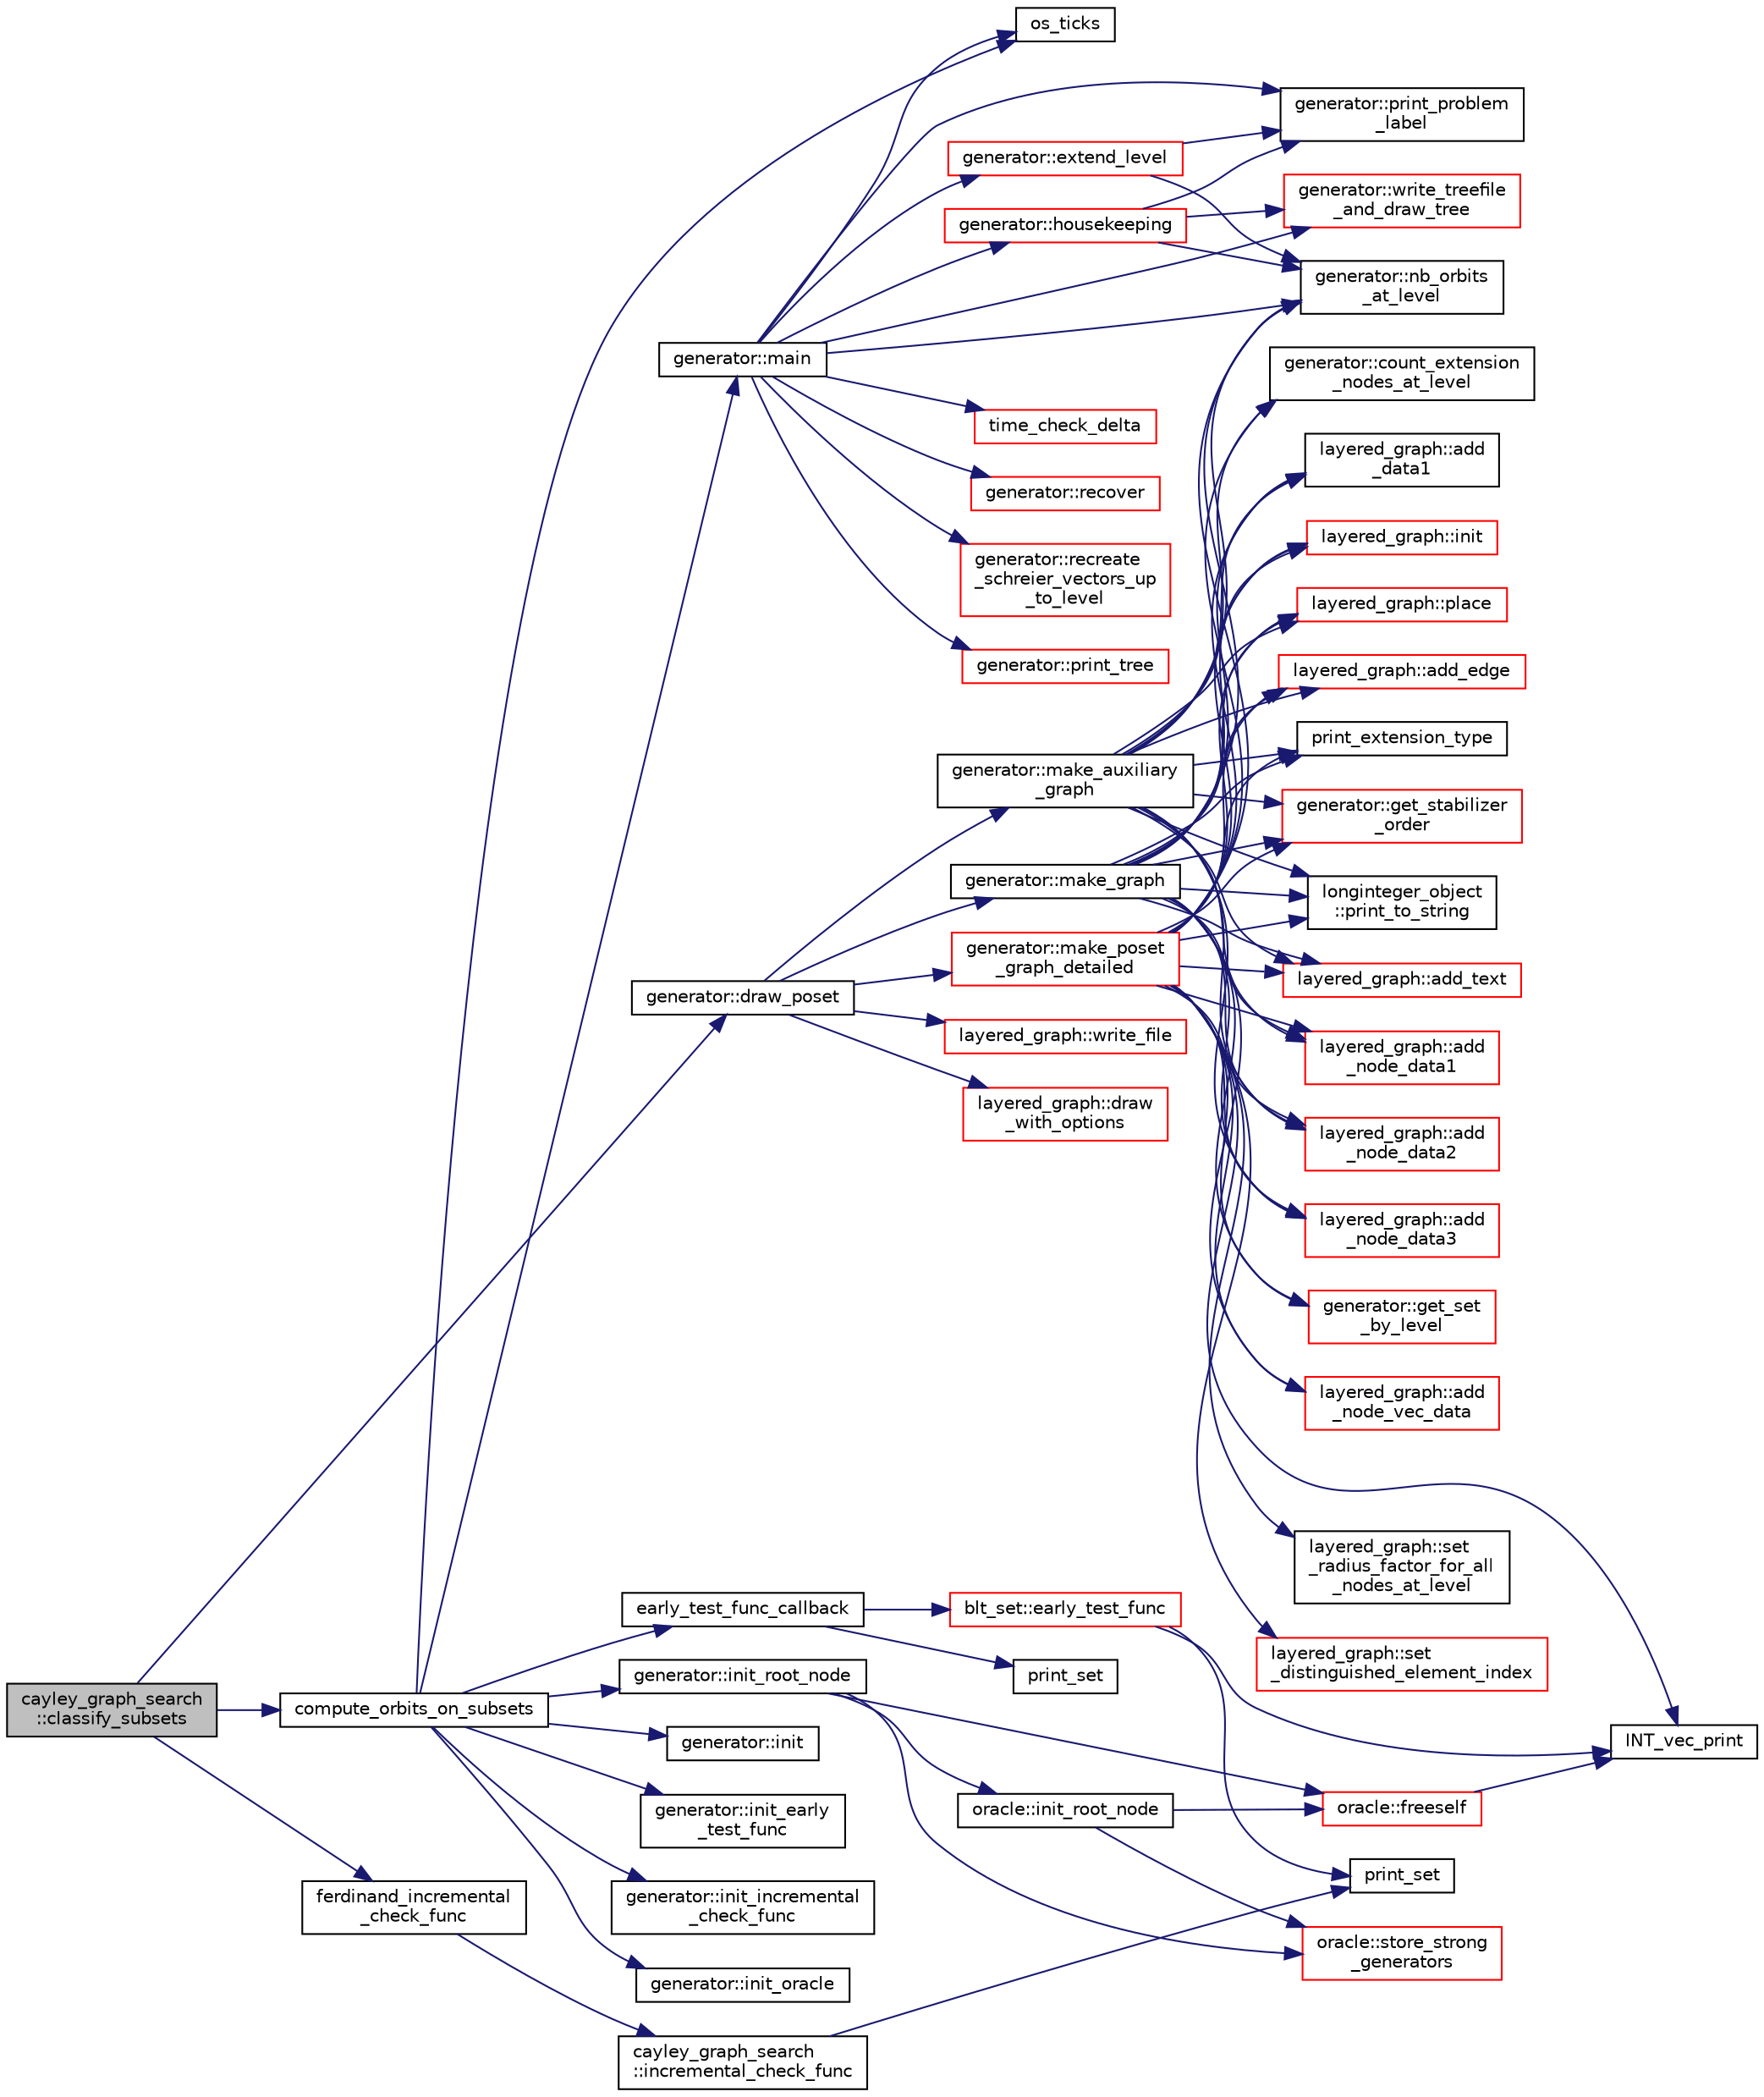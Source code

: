 digraph "cayley_graph_search::classify_subsets"
{
  edge [fontname="Helvetica",fontsize="10",labelfontname="Helvetica",labelfontsize="10"];
  node [fontname="Helvetica",fontsize="10",shape=record];
  rankdir="LR";
  Node0 [label="cayley_graph_search\l::classify_subsets",height=0.2,width=0.4,color="black", fillcolor="grey75", style="filled", fontcolor="black"];
  Node0 -> Node1 [color="midnightblue",fontsize="10",style="solid",fontname="Helvetica"];
  Node1 [label="compute_orbits_on_subsets",height=0.2,width=0.4,color="black", fillcolor="white", style="filled",URL="$da/d10/other_8h.html#af33697aede0480110b1227f727252637"];
  Node1 -> Node2 [color="midnightblue",fontsize="10",style="solid",fontname="Helvetica"];
  Node2 [label="os_ticks",height=0.2,width=0.4,color="black", fillcolor="white", style="filled",URL="$d5/db4/io__and__os_8h.html#a3da6d2b09e35d569adb7101dffcb5224"];
  Node1 -> Node3 [color="midnightblue",fontsize="10",style="solid",fontname="Helvetica"];
  Node3 [label="generator::init",height=0.2,width=0.4,color="black", fillcolor="white", style="filled",URL="$d7/d73/classgenerator.html#aeca1559b4172cae921620768bd62df47"];
  Node1 -> Node4 [color="midnightblue",fontsize="10",style="solid",fontname="Helvetica"];
  Node4 [label="early_test_func_callback",height=0.2,width=0.4,color="black", fillcolor="white", style="filled",URL="$d0/dd1/blt_8h.html#ac5b3d559ae4a7f04c7623f93300574ea"];
  Node4 -> Node5 [color="midnightblue",fontsize="10",style="solid",fontname="Helvetica"];
  Node5 [label="print_set",height=0.2,width=0.4,color="black", fillcolor="white", style="filled",URL="$d1/d45/blt__set2_8_c.html#a8c1a5fc71aea7ff31d181f0103196a24"];
  Node4 -> Node6 [color="midnightblue",fontsize="10",style="solid",fontname="Helvetica"];
  Node6 [label="blt_set::early_test_func",height=0.2,width=0.4,color="red", fillcolor="white", style="filled",URL="$d1/d3d/classblt__set.html#ae13ce00db0bbbf0a157ee02a3aaea3c7"];
  Node6 -> Node7 [color="midnightblue",fontsize="10",style="solid",fontname="Helvetica"];
  Node7 [label="print_set",height=0.2,width=0.4,color="black", fillcolor="white", style="filled",URL="$d0/dd1/blt_8h.html#a8c1a5fc71aea7ff31d181f0103196a24"];
  Node6 -> Node8 [color="midnightblue",fontsize="10",style="solid",fontname="Helvetica"];
  Node8 [label="INT_vec_print",height=0.2,width=0.4,color="black", fillcolor="white", style="filled",URL="$df/dbf/sajeeb_8_c.html#a79a5901af0b47dd0d694109543c027fe"];
  Node1 -> Node38 [color="midnightblue",fontsize="10",style="solid",fontname="Helvetica"];
  Node38 [label="generator::init_early\l_test_func",height=0.2,width=0.4,color="black", fillcolor="white", style="filled",URL="$d7/d73/classgenerator.html#a21668968b1375c408ccf4559a9240533"];
  Node1 -> Node39 [color="midnightblue",fontsize="10",style="solid",fontname="Helvetica"];
  Node39 [label="generator::init_incremental\l_check_func",height=0.2,width=0.4,color="black", fillcolor="white", style="filled",URL="$d7/d73/classgenerator.html#a2884579b5db297fec3f34bec9911bd70"];
  Node1 -> Node40 [color="midnightblue",fontsize="10",style="solid",fontname="Helvetica"];
  Node40 [label="generator::init_oracle",height=0.2,width=0.4,color="black", fillcolor="white", style="filled",URL="$d7/d73/classgenerator.html#aab9339b27020b22ae9655d4413a88e40"];
  Node1 -> Node41 [color="midnightblue",fontsize="10",style="solid",fontname="Helvetica"];
  Node41 [label="generator::init_root_node",height=0.2,width=0.4,color="black", fillcolor="white", style="filled",URL="$d7/d73/classgenerator.html#af772cc76eb68482a86e61fbd51672513"];
  Node41 -> Node42 [color="midnightblue",fontsize="10",style="solid",fontname="Helvetica"];
  Node42 [label="oracle::freeself",height=0.2,width=0.4,color="red", fillcolor="white", style="filled",URL="$d7/da7/classoracle.html#a809f2f45c76a4289aca3d22d05fcacc1"];
  Node42 -> Node8 [color="midnightblue",fontsize="10",style="solid",fontname="Helvetica"];
  Node41 -> Node45 [color="midnightblue",fontsize="10",style="solid",fontname="Helvetica"];
  Node45 [label="oracle::store_strong\l_generators",height=0.2,width=0.4,color="red", fillcolor="white", style="filled",URL="$d7/da7/classoracle.html#a905d0cad4b33515e581039ed8902b3be"];
  Node41 -> Node48 [color="midnightblue",fontsize="10",style="solid",fontname="Helvetica"];
  Node48 [label="oracle::init_root_node",height=0.2,width=0.4,color="black", fillcolor="white", style="filled",URL="$d7/da7/classoracle.html#a39267b7776b0cc2d93cda40fce9813a2"];
  Node48 -> Node42 [color="midnightblue",fontsize="10",style="solid",fontname="Helvetica"];
  Node48 -> Node45 [color="midnightblue",fontsize="10",style="solid",fontname="Helvetica"];
  Node1 -> Node49 [color="midnightblue",fontsize="10",style="solid",fontname="Helvetica"];
  Node49 [label="generator::main",height=0.2,width=0.4,color="black", fillcolor="white", style="filled",URL="$d7/d73/classgenerator.html#a01abff8e9f231bf0d82e2e8e0061f242"];
  Node49 -> Node50 [color="midnightblue",fontsize="10",style="solid",fontname="Helvetica"];
  Node50 [label="generator::print_problem\l_label",height=0.2,width=0.4,color="black", fillcolor="white", style="filled",URL="$d7/d73/classgenerator.html#a06d3c064ba84ebe8db3537e6273f16c3"];
  Node49 -> Node2 [color="midnightblue",fontsize="10",style="solid",fontname="Helvetica"];
  Node49 -> Node51 [color="midnightblue",fontsize="10",style="solid",fontname="Helvetica"];
  Node51 [label="time_check_delta",height=0.2,width=0.4,color="red", fillcolor="white", style="filled",URL="$d9/d60/discreta_8h.html#a89a8565e34c7dcbb97180cd6af7454a1"];
  Node49 -> Node54 [color="midnightblue",fontsize="10",style="solid",fontname="Helvetica"];
  Node54 [label="generator::recover",height=0.2,width=0.4,color="red", fillcolor="white", style="filled",URL="$d7/d73/classgenerator.html#a96b65270be862c206d5af97c1dde9c17"];
  Node49 -> Node56 [color="midnightblue",fontsize="10",style="solid",fontname="Helvetica"];
  Node56 [label="generator::recreate\l_schreier_vectors_up\l_to_level",height=0.2,width=0.4,color="red", fillcolor="white", style="filled",URL="$d7/d73/classgenerator.html#a2ca7599e91bb012d41153aec95f081f7"];
  Node49 -> Node572 [color="midnightblue",fontsize="10",style="solid",fontname="Helvetica"];
  Node572 [label="generator::print_tree",height=0.2,width=0.4,color="red", fillcolor="white", style="filled",URL="$d7/d73/classgenerator.html#a4d50a3584d53209baf2bf7d7b9ba31f8"];
  Node49 -> Node586 [color="midnightblue",fontsize="10",style="solid",fontname="Helvetica"];
  Node586 [label="generator::write_treefile\l_and_draw_tree",height=0.2,width=0.4,color="red", fillcolor="white", style="filled",URL="$d7/d73/classgenerator.html#a70c78f45dba413014287e8cde2f7d6b5"];
  Node49 -> Node683 [color="midnightblue",fontsize="10",style="solid",fontname="Helvetica"];
  Node683 [label="generator::extend_level",height=0.2,width=0.4,color="red", fillcolor="white", style="filled",URL="$d7/d73/classgenerator.html#a91b84d80ccec0cd2136bc221c30e0f8e"];
  Node683 -> Node50 [color="midnightblue",fontsize="10",style="solid",fontname="Helvetica"];
  Node683 -> Node62 [color="midnightblue",fontsize="10",style="solid",fontname="Helvetica"];
  Node62 [label="generator::nb_orbits\l_at_level",height=0.2,width=0.4,color="black", fillcolor="white", style="filled",URL="$d7/d73/classgenerator.html#a020f3d8378448310d044a4a24fadf301"];
  Node49 -> Node837 [color="midnightblue",fontsize="10",style="solid",fontname="Helvetica"];
  Node837 [label="generator::housekeeping",height=0.2,width=0.4,color="red", fillcolor="white", style="filled",URL="$d7/d73/classgenerator.html#aaf2bd92e8f74eb9fbc3244a6dde6f78c"];
  Node837 -> Node62 [color="midnightblue",fontsize="10",style="solid",fontname="Helvetica"];
  Node837 -> Node50 [color="midnightblue",fontsize="10",style="solid",fontname="Helvetica"];
  Node837 -> Node586 [color="midnightblue",fontsize="10",style="solid",fontname="Helvetica"];
  Node49 -> Node62 [color="midnightblue",fontsize="10",style="solid",fontname="Helvetica"];
  Node0 -> Node855 [color="midnightblue",fontsize="10",style="solid",fontname="Helvetica"];
  Node855 [label="ferdinand_incremental\l_check_func",height=0.2,width=0.4,color="black", fillcolor="white", style="filled",URL="$da/df3/ferdinand_8_c.html#aa2b6e474e95c34c9f692acf51758dbb3"];
  Node855 -> Node856 [color="midnightblue",fontsize="10",style="solid",fontname="Helvetica"];
  Node856 [label="cayley_graph_search\l::incremental_check_func",height=0.2,width=0.4,color="black", fillcolor="white", style="filled",URL="$de/dae/classcayley__graph__search.html#a08a8cbcdf9882d832477d451a2a58c1f"];
  Node856 -> Node7 [color="midnightblue",fontsize="10",style="solid",fontname="Helvetica"];
  Node0 -> Node857 [color="midnightblue",fontsize="10",style="solid",fontname="Helvetica"];
  Node857 [label="generator::draw_poset",height=0.2,width=0.4,color="black", fillcolor="white", style="filled",URL="$d7/d73/classgenerator.html#aa4f99c75a86701ba85e514a294efdf3a"];
  Node857 -> Node858 [color="midnightblue",fontsize="10",style="solid",fontname="Helvetica"];
  Node858 [label="generator::make_auxiliary\l_graph",height=0.2,width=0.4,color="black", fillcolor="white", style="filled",URL="$d7/d73/classgenerator.html#aabd85f45e3975dcf5eb15c0509e58392"];
  Node858 -> Node62 [color="midnightblue",fontsize="10",style="solid",fontname="Helvetica"];
  Node858 -> Node744 [color="midnightblue",fontsize="10",style="solid",fontname="Helvetica"];
  Node744 [label="generator::count_extension\l_nodes_at_level",height=0.2,width=0.4,color="black", fillcolor="white", style="filled",URL="$d7/d73/classgenerator.html#a51ae16bc53402495663479269fc0bee0"];
  Node858 -> Node859 [color="midnightblue",fontsize="10",style="solid",fontname="Helvetica"];
  Node859 [label="layered_graph::add\l_data1",height=0.2,width=0.4,color="black", fillcolor="white", style="filled",URL="$da/db1/classlayered__graph.html#a008a6f2cb68387f41f8bf01cf5c0c957"];
  Node858 -> Node860 [color="midnightblue",fontsize="10",style="solid",fontname="Helvetica"];
  Node860 [label="layered_graph::init",height=0.2,width=0.4,color="red", fillcolor="white", style="filled",URL="$da/db1/classlayered__graph.html#a3d3422898f1e8d31eb937fcc460dbac2"];
  Node858 -> Node862 [color="midnightblue",fontsize="10",style="solid",fontname="Helvetica"];
  Node862 [label="layered_graph::place",height=0.2,width=0.4,color="red", fillcolor="white", style="filled",URL="$da/db1/classlayered__graph.html#a5449ff3de184b379ed6986f6e78c8c4a"];
  Node858 -> Node864 [color="midnightblue",fontsize="10",style="solid",fontname="Helvetica"];
  Node864 [label="layered_graph::add_edge",height=0.2,width=0.4,color="red", fillcolor="white", style="filled",URL="$da/db1/classlayered__graph.html#a018a287d904e5be8d95cf9a5b358f838"];
  Node858 -> Node581 [color="midnightblue",fontsize="10",style="solid",fontname="Helvetica"];
  Node581 [label="print_extension_type",height=0.2,width=0.4,color="black", fillcolor="white", style="filled",URL="$da/d10/other_8h.html#ab39242254c1c0bce13010118473d8c74"];
  Node858 -> Node840 [color="midnightblue",fontsize="10",style="solid",fontname="Helvetica"];
  Node840 [label="generator::get_stabilizer\l_order",height=0.2,width=0.4,color="red", fillcolor="white", style="filled",URL="$d7/d73/classgenerator.html#a2a03fc974c76e47e999f3abc99e6b81d"];
  Node858 -> Node671 [color="midnightblue",fontsize="10",style="solid",fontname="Helvetica"];
  Node671 [label="longinteger_object\l::print_to_string",height=0.2,width=0.4,color="black", fillcolor="white", style="filled",URL="$dd/d7e/classlonginteger__object.html#abf29fedc2ef57bb6c8bcc8e1f052efda"];
  Node858 -> Node866 [color="midnightblue",fontsize="10",style="solid",fontname="Helvetica"];
  Node866 [label="layered_graph::add_text",height=0.2,width=0.4,color="red", fillcolor="white", style="filled",URL="$da/db1/classlayered__graph.html#aa9c738e91c1bbd546c39e6a32ff05c83"];
  Node858 -> Node868 [color="midnightblue",fontsize="10",style="solid",fontname="Helvetica"];
  Node868 [label="layered_graph::add\l_node_data1",height=0.2,width=0.4,color="red", fillcolor="white", style="filled",URL="$da/db1/classlayered__graph.html#a8385de4bc26e9dd88066e55d3cb9bd4b"];
  Node858 -> Node870 [color="midnightblue",fontsize="10",style="solid",fontname="Helvetica"];
  Node870 [label="layered_graph::add\l_node_data2",height=0.2,width=0.4,color="red", fillcolor="white", style="filled",URL="$da/db1/classlayered__graph.html#a2d72d0538b4908cc0c0c24b4af7c9154"];
  Node858 -> Node872 [color="midnightblue",fontsize="10",style="solid",fontname="Helvetica"];
  Node872 [label="layered_graph::add\l_node_data3",height=0.2,width=0.4,color="red", fillcolor="white", style="filled",URL="$da/db1/classlayered__graph.html#af41e17810ce0e037178e859be7a45fda"];
  Node857 -> Node874 [color="midnightblue",fontsize="10",style="solid",fontname="Helvetica"];
  Node874 [label="generator::make_graph",height=0.2,width=0.4,color="black", fillcolor="white", style="filled",URL="$d7/d73/classgenerator.html#a70dd7819a500c8baef63327eb5d72f4c"];
  Node874 -> Node62 [color="midnightblue",fontsize="10",style="solid",fontname="Helvetica"];
  Node874 -> Node859 [color="midnightblue",fontsize="10",style="solid",fontname="Helvetica"];
  Node874 -> Node860 [color="midnightblue",fontsize="10",style="solid",fontname="Helvetica"];
  Node874 -> Node862 [color="midnightblue",fontsize="10",style="solid",fontname="Helvetica"];
  Node874 -> Node864 [color="midnightblue",fontsize="10",style="solid",fontname="Helvetica"];
  Node874 -> Node581 [color="midnightblue",fontsize="10",style="solid",fontname="Helvetica"];
  Node874 -> Node840 [color="midnightblue",fontsize="10",style="solid",fontname="Helvetica"];
  Node874 -> Node671 [color="midnightblue",fontsize="10",style="solid",fontname="Helvetica"];
  Node874 -> Node866 [color="midnightblue",fontsize="10",style="solid",fontname="Helvetica"];
  Node874 -> Node875 [color="midnightblue",fontsize="10",style="solid",fontname="Helvetica"];
  Node875 [label="generator::get_set\l_by_level",height=0.2,width=0.4,color="red", fillcolor="white", style="filled",URL="$d7/d73/classgenerator.html#a3012a80d862b42c848b84584389c8594"];
  Node874 -> Node877 [color="midnightblue",fontsize="10",style="solid",fontname="Helvetica"];
  Node877 [label="layered_graph::add\l_node_vec_data",height=0.2,width=0.4,color="red", fillcolor="white", style="filled",URL="$da/db1/classlayered__graph.html#a0d91c07f86a005655748c99cff1b895f"];
  Node874 -> Node868 [color="midnightblue",fontsize="10",style="solid",fontname="Helvetica"];
  Node874 -> Node870 [color="midnightblue",fontsize="10",style="solid",fontname="Helvetica"];
  Node874 -> Node872 [color="midnightblue",fontsize="10",style="solid",fontname="Helvetica"];
  Node857 -> Node879 [color="midnightblue",fontsize="10",style="solid",fontname="Helvetica"];
  Node879 [label="generator::make_poset\l_graph_detailed",height=0.2,width=0.4,color="red", fillcolor="white", style="filled",URL="$d7/d73/classgenerator.html#a4f8b07122d32e3db0788f5a385bb1615"];
  Node879 -> Node744 [color="midnightblue",fontsize="10",style="solid",fontname="Helvetica"];
  Node879 -> Node62 [color="midnightblue",fontsize="10",style="solid",fontname="Helvetica"];
  Node879 -> Node8 [color="midnightblue",fontsize="10",style="solid",fontname="Helvetica"];
  Node879 -> Node859 [color="midnightblue",fontsize="10",style="solid",fontname="Helvetica"];
  Node879 -> Node860 [color="midnightblue",fontsize="10",style="solid",fontname="Helvetica"];
  Node879 -> Node880 [color="midnightblue",fontsize="10",style="solid",fontname="Helvetica"];
  Node880 [label="layered_graph::set\l_radius_factor_for_all\l_nodes_at_level",height=0.2,width=0.4,color="black", fillcolor="white", style="filled",URL="$da/db1/classlayered__graph.html#aa4b531e745362b755e6a76af291beeca"];
  Node879 -> Node862 [color="midnightblue",fontsize="10",style="solid",fontname="Helvetica"];
  Node879 -> Node864 [color="midnightblue",fontsize="10",style="solid",fontname="Helvetica"];
  Node879 -> Node581 [color="midnightblue",fontsize="10",style="solid",fontname="Helvetica"];
  Node879 -> Node840 [color="midnightblue",fontsize="10",style="solid",fontname="Helvetica"];
  Node879 -> Node671 [color="midnightblue",fontsize="10",style="solid",fontname="Helvetica"];
  Node879 -> Node866 [color="midnightblue",fontsize="10",style="solid",fontname="Helvetica"];
  Node879 -> Node868 [color="midnightblue",fontsize="10",style="solid",fontname="Helvetica"];
  Node879 -> Node875 [color="midnightblue",fontsize="10",style="solid",fontname="Helvetica"];
  Node879 -> Node877 [color="midnightblue",fontsize="10",style="solid",fontname="Helvetica"];
  Node879 -> Node870 [color="midnightblue",fontsize="10",style="solid",fontname="Helvetica"];
  Node879 -> Node872 [color="midnightblue",fontsize="10",style="solid",fontname="Helvetica"];
  Node879 -> Node881 [color="midnightblue",fontsize="10",style="solid",fontname="Helvetica"];
  Node881 [label="layered_graph::set\l_distinguished_element_index",height=0.2,width=0.4,color="red", fillcolor="white", style="filled",URL="$da/db1/classlayered__graph.html#a1eaa49d10447a6c84db40477df26519d"];
  Node857 -> Node883 [color="midnightblue",fontsize="10",style="solid",fontname="Helvetica"];
  Node883 [label="layered_graph::write_file",height=0.2,width=0.4,color="red", fillcolor="white", style="filled",URL="$da/db1/classlayered__graph.html#aa6be0def70df293f8e50a6aadcbd5d89"];
  Node857 -> Node885 [color="midnightblue",fontsize="10",style="solid",fontname="Helvetica"];
  Node885 [label="layered_graph::draw\l_with_options",height=0.2,width=0.4,color="red", fillcolor="white", style="filled",URL="$da/db1/classlayered__graph.html#a4c76e40c6cf5bfb2ab2df20c33e846bc"];
}
